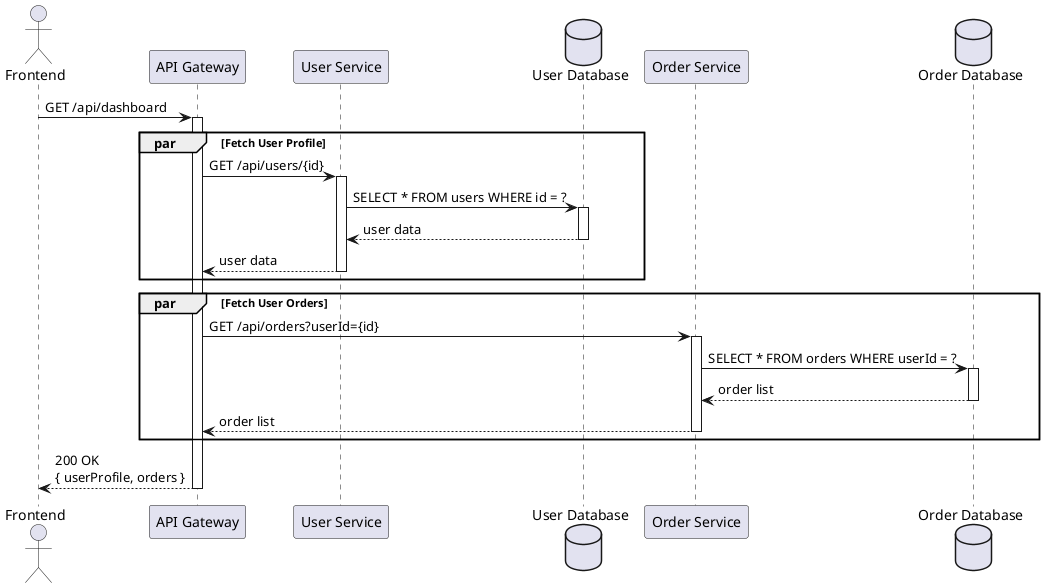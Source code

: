 @startuml
actor Frontend
participant "API Gateway" as APIGW
participant "User Service" as UserService
database "User Database" as UserDB
participant "Order Service" as OrderService
database "Order Database" as OrderDB

Frontend -> APIGW : GET /api/dashboard
activate APIGW

par Fetch User Profile
    APIGW -> UserService : GET /api/users/{id}
    activate UserService
    UserService -> UserDB : SELECT * FROM users WHERE id = ?
    activate UserDB
    UserDB --> UserService : user data
    deactivate UserDB
    UserService --> APIGW : user data
    deactivate UserService
end

par Fetch User Orders
    APIGW -> OrderService : GET /api/orders?userId={id}
    activate OrderService
    OrderService -> OrderDB : SELECT * FROM orders WHERE userId = ?
    activate OrderDB
    OrderDB --> OrderService : order list
    deactivate OrderDB
    OrderService --> APIGW : order list
    deactivate OrderService
end

APIGW --> Frontend : 200 OK\n{ userProfile, orders }
deactivate APIGW
@enduml
